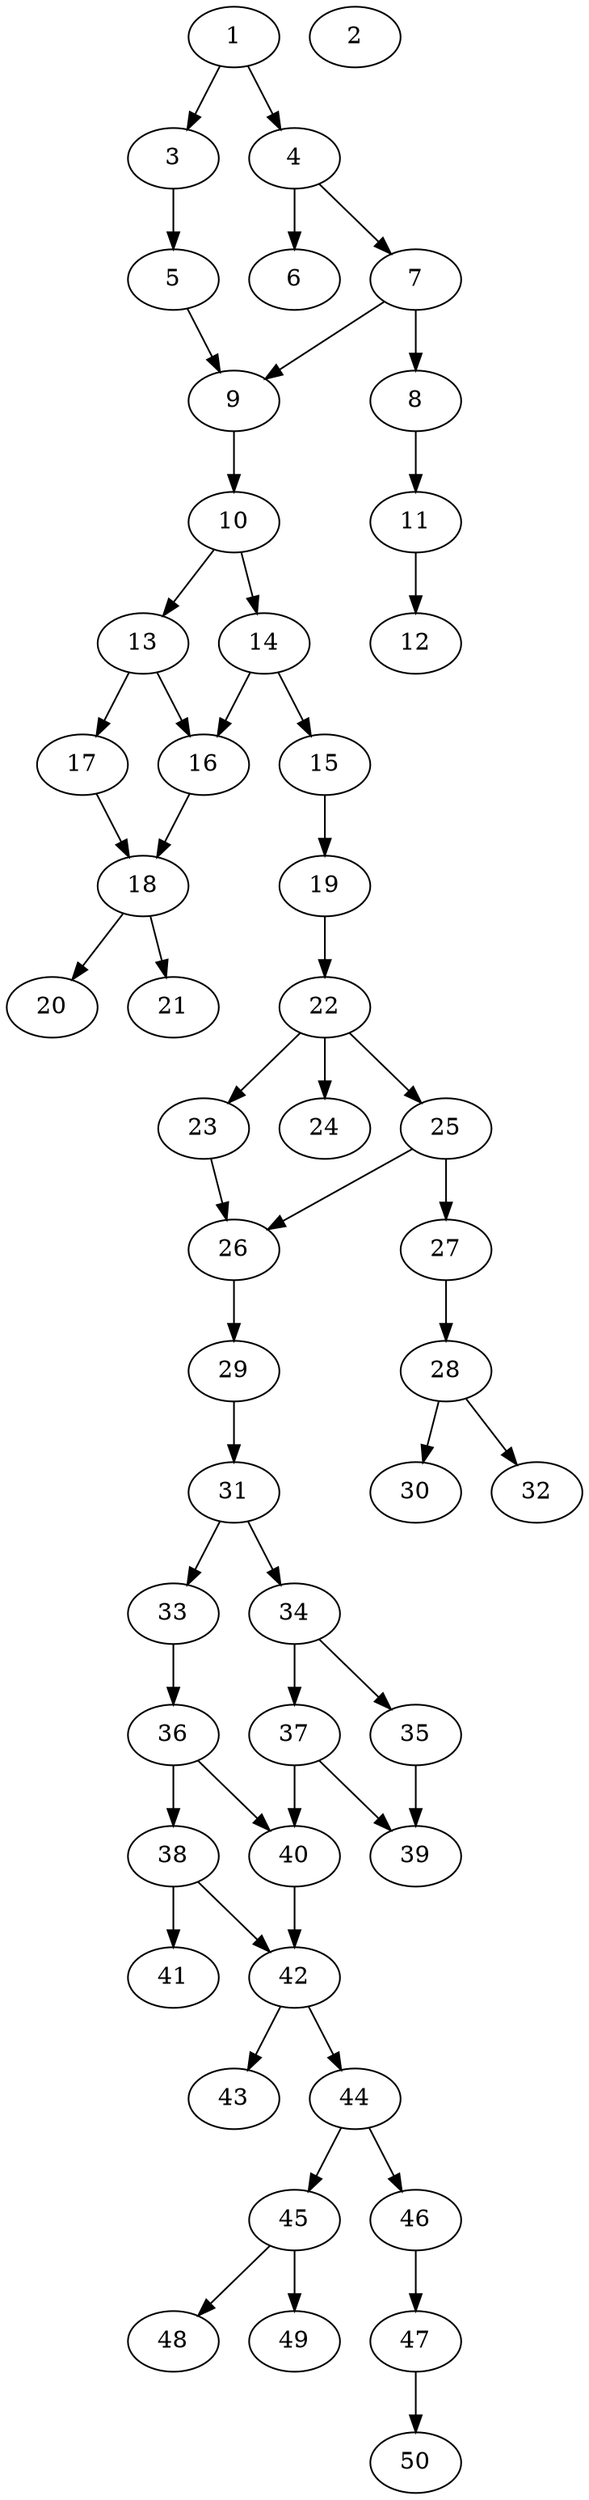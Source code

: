 // DAG automatically generated by daggen at Thu Oct  3 14:07:56 2019
// ./daggen --dot -n 50 --ccr 0.3 --fat 0.3 --regular 0.7 --density 0.5 --mindata 5242880 --maxdata 52428800 
digraph G {
  1 [size="43707733", alpha="0.11", expect_size="13112320"] 
  1 -> 3 [size ="13112320"]
  1 -> 4 [size ="13112320"]
  2 [size="67621547", alpha="0.12", expect_size="20286464"] 
  3 [size="46493013", alpha="0.03", expect_size="13947904"] 
  3 -> 5 [size ="13947904"]
  4 [size="18015573", alpha="0.08", expect_size="5404672"] 
  4 -> 6 [size ="5404672"]
  4 -> 7 [size ="5404672"]
  5 [size="109253973", alpha="0.13", expect_size="32776192"] 
  5 -> 9 [size ="32776192"]
  6 [size="103874560", alpha="0.15", expect_size="31162368"] 
  7 [size="103628800", alpha="0.19", expect_size="31088640"] 
  7 -> 8 [size ="31088640"]
  7 -> 9 [size ="31088640"]
  8 [size="111199573", alpha="0.01", expect_size="33359872"] 
  8 -> 11 [size ="33359872"]
  9 [size="100833280", alpha="0.07", expect_size="30249984"] 
  9 -> 10 [size ="30249984"]
  10 [size="168762027", alpha="0.07", expect_size="50628608"] 
  10 -> 13 [size ="50628608"]
  10 -> 14 [size ="50628608"]
  11 [size="149964800", alpha="0.19", expect_size="44989440"] 
  11 -> 12 [size ="44989440"]
  12 [size="76731733", alpha="0.13", expect_size="23019520"] 
  13 [size="168082773", alpha="0.17", expect_size="50424832"] 
  13 -> 16 [size ="50424832"]
  13 -> 17 [size ="50424832"]
  14 [size="33515520", alpha="0.04", expect_size="10054656"] 
  14 -> 15 [size ="10054656"]
  14 -> 16 [size ="10054656"]
  15 [size="93201067", alpha="0.14", expect_size="27960320"] 
  15 -> 19 [size ="27960320"]
  16 [size="40362667", alpha="0.02", expect_size="12108800"] 
  16 -> 18 [size ="12108800"]
  17 [size="160962560", alpha="0.02", expect_size="48288768"] 
  17 -> 18 [size ="48288768"]
  18 [size="149623467", alpha="0.18", expect_size="44887040"] 
  18 -> 20 [size ="44887040"]
  18 -> 21 [size ="44887040"]
  19 [size="153999360", alpha="0.08", expect_size="46199808"] 
  19 -> 22 [size ="46199808"]
  20 [size="55425707", alpha="0.03", expect_size="16627712"] 
  21 [size="107103573", alpha="0.02", expect_size="32131072"] 
  22 [size="99310933", alpha="0.07", expect_size="29793280"] 
  22 -> 23 [size ="29793280"]
  22 -> 24 [size ="29793280"]
  22 -> 25 [size ="29793280"]
  23 [size="48083627", alpha="0.16", expect_size="14425088"] 
  23 -> 26 [size ="14425088"]
  24 [size="24497493", alpha="0.05", expect_size="7349248"] 
  25 [size="59770880", alpha="0.05", expect_size="17931264"] 
  25 -> 26 [size ="17931264"]
  25 -> 27 [size ="17931264"]
  26 [size="169045333", alpha="0.17", expect_size="50713600"] 
  26 -> 29 [size ="50713600"]
  27 [size="27258880", alpha="0.20", expect_size="8177664"] 
  27 -> 28 [size ="8177664"]
  28 [size="41004373", alpha="0.14", expect_size="12301312"] 
  28 -> 30 [size ="12301312"]
  28 -> 32 [size ="12301312"]
  29 [size="23005867", alpha="0.19", expect_size="6901760"] 
  29 -> 31 [size ="6901760"]
  30 [size="84486827", alpha="0.03", expect_size="25346048"] 
  31 [size="110018560", alpha="0.04", expect_size="33005568"] 
  31 -> 33 [size ="33005568"]
  31 -> 34 [size ="33005568"]
  32 [size="125839360", alpha="0.13", expect_size="37751808"] 
  33 [size="24808107", alpha="0.01", expect_size="7442432"] 
  33 -> 36 [size ="7442432"]
  34 [size="150507520", alpha="0.11", expect_size="45152256"] 
  34 -> 35 [size ="45152256"]
  34 -> 37 [size ="45152256"]
  35 [size="31627947", alpha="0.10", expect_size="9488384"] 
  35 -> 39 [size ="9488384"]
  36 [size="74516480", alpha="0.12", expect_size="22354944"] 
  36 -> 38 [size ="22354944"]
  36 -> 40 [size ="22354944"]
  37 [size="50998613", alpha="0.13", expect_size="15299584"] 
  37 -> 39 [size ="15299584"]
  37 -> 40 [size ="15299584"]
  38 [size="47237120", alpha="0.11", expect_size="14171136"] 
  38 -> 41 [size ="14171136"]
  38 -> 42 [size ="14171136"]
  39 [size="156955307", alpha="0.05", expect_size="47086592"] 
  40 [size="148930560", alpha="0.05", expect_size="44679168"] 
  40 -> 42 [size ="44679168"]
  41 [size="174458880", alpha="0.16", expect_size="52337664"] 
  42 [size="51456000", alpha="0.17", expect_size="15436800"] 
  42 -> 43 [size ="15436800"]
  42 -> 44 [size ="15436800"]
  43 [size="153750187", alpha="0.03", expect_size="46125056"] 
  44 [size="160092160", alpha="0.09", expect_size="48027648"] 
  44 -> 45 [size ="48027648"]
  44 -> 46 [size ="48027648"]
  45 [size="86517760", alpha="0.00", expect_size="25955328"] 
  45 -> 48 [size ="25955328"]
  45 -> 49 [size ="25955328"]
  46 [size="166045013", alpha="0.11", expect_size="49813504"] 
  46 -> 47 [size ="49813504"]
  47 [size="106984107", alpha="0.03", expect_size="32095232"] 
  47 -> 50 [size ="32095232"]
  48 [size="52831573", alpha="0.18", expect_size="15849472"] 
  49 [size="135731200", alpha="0.14", expect_size="40719360"] 
  50 [size="20346880", alpha="0.19", expect_size="6104064"] 
}
